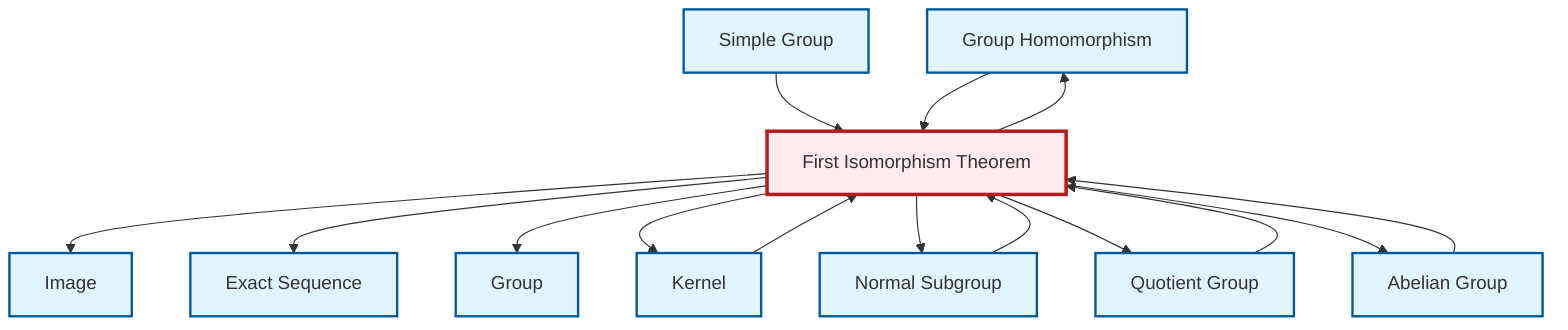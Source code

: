 graph TD
    classDef definition fill:#e1f5fe,stroke:#01579b,stroke-width:2px
    classDef theorem fill:#f3e5f5,stroke:#4a148c,stroke-width:2px
    classDef axiom fill:#fff3e0,stroke:#e65100,stroke-width:2px
    classDef example fill:#e8f5e9,stroke:#1b5e20,stroke-width:2px
    classDef current fill:#ffebee,stroke:#b71c1c,stroke-width:3px
    def-homomorphism["Group Homomorphism"]:::definition
    def-kernel["Kernel"]:::definition
    def-simple-group["Simple Group"]:::definition
    thm-first-isomorphism["First Isomorphism Theorem"]:::theorem
    def-exact-sequence["Exact Sequence"]:::definition
    def-group["Group"]:::definition
    def-quotient-group["Quotient Group"]:::definition
    def-normal-subgroup["Normal Subgroup"]:::definition
    def-image["Image"]:::definition
    def-abelian-group["Abelian Group"]:::definition
    thm-first-isomorphism --> def-image
    thm-first-isomorphism --> def-exact-sequence
    thm-first-isomorphism --> def-group
    thm-first-isomorphism --> def-kernel
    def-quotient-group --> thm-first-isomorphism
    thm-first-isomorphism --> def-homomorphism
    thm-first-isomorphism --> def-normal-subgroup
    def-simple-group --> thm-first-isomorphism
    thm-first-isomorphism --> def-quotient-group
    def-normal-subgroup --> thm-first-isomorphism
    def-kernel --> thm-first-isomorphism
    def-homomorphism --> thm-first-isomorphism
    thm-first-isomorphism --> def-abelian-group
    def-abelian-group --> thm-first-isomorphism
    class thm-first-isomorphism current